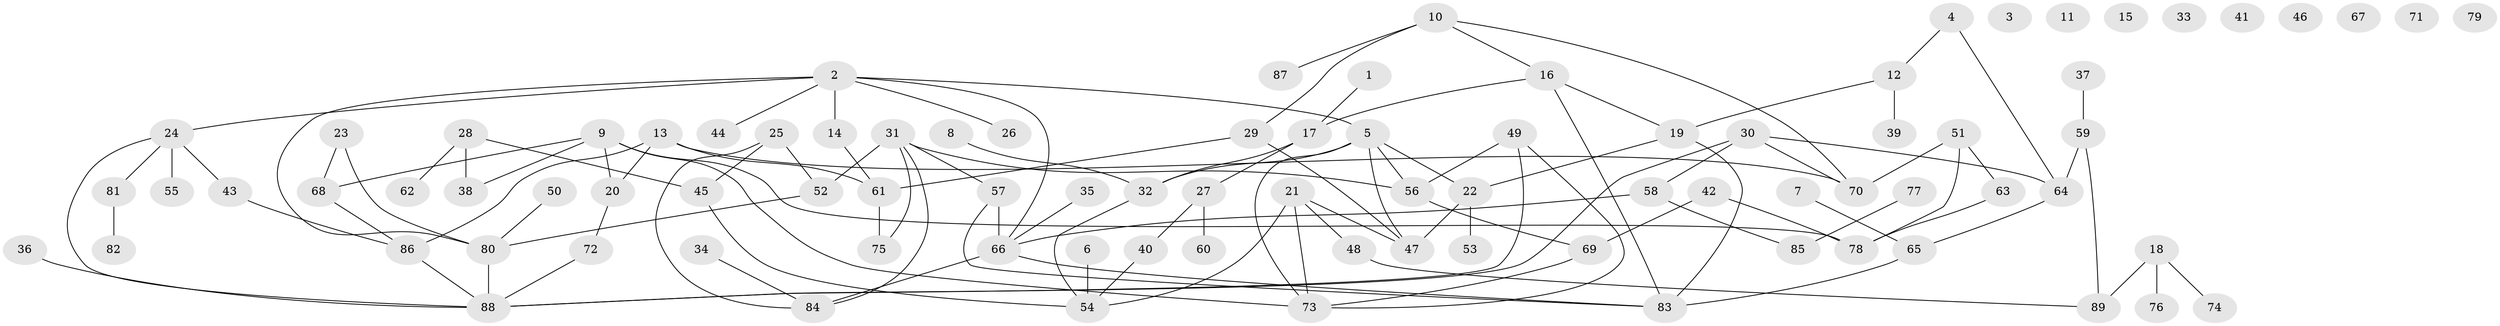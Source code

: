 // coarse degree distribution, {1: 0.22580645161290322, 10: 0.016129032258064516, 0: 0.14516129032258066, 2: 0.16129032258064516, 7: 0.03225806451612903, 3: 0.14516129032258066, 6: 0.08064516129032258, 4: 0.11290322580645161, 5: 0.08064516129032258}
// Generated by graph-tools (version 1.1) at 2025/23/03/03/25 07:23:25]
// undirected, 89 vertices, 115 edges
graph export_dot {
graph [start="1"]
  node [color=gray90,style=filled];
  1;
  2;
  3;
  4;
  5;
  6;
  7;
  8;
  9;
  10;
  11;
  12;
  13;
  14;
  15;
  16;
  17;
  18;
  19;
  20;
  21;
  22;
  23;
  24;
  25;
  26;
  27;
  28;
  29;
  30;
  31;
  32;
  33;
  34;
  35;
  36;
  37;
  38;
  39;
  40;
  41;
  42;
  43;
  44;
  45;
  46;
  47;
  48;
  49;
  50;
  51;
  52;
  53;
  54;
  55;
  56;
  57;
  58;
  59;
  60;
  61;
  62;
  63;
  64;
  65;
  66;
  67;
  68;
  69;
  70;
  71;
  72;
  73;
  74;
  75;
  76;
  77;
  78;
  79;
  80;
  81;
  82;
  83;
  84;
  85;
  86;
  87;
  88;
  89;
  1 -- 17;
  2 -- 5;
  2 -- 14;
  2 -- 24;
  2 -- 26;
  2 -- 44;
  2 -- 66;
  2 -- 80;
  4 -- 12;
  4 -- 64;
  5 -- 22;
  5 -- 32;
  5 -- 47;
  5 -- 56;
  5 -- 73;
  6 -- 54;
  7 -- 65;
  8 -- 32;
  9 -- 20;
  9 -- 38;
  9 -- 68;
  9 -- 73;
  9 -- 78;
  10 -- 16;
  10 -- 29;
  10 -- 70;
  10 -- 87;
  12 -- 19;
  12 -- 39;
  13 -- 20;
  13 -- 61;
  13 -- 70;
  13 -- 86;
  14 -- 61;
  16 -- 17;
  16 -- 19;
  16 -- 83;
  17 -- 27;
  17 -- 32;
  18 -- 74;
  18 -- 76;
  18 -- 89;
  19 -- 22;
  19 -- 83;
  20 -- 72;
  21 -- 47;
  21 -- 48;
  21 -- 54;
  21 -- 73;
  22 -- 47;
  22 -- 53;
  23 -- 68;
  23 -- 80;
  24 -- 43;
  24 -- 55;
  24 -- 81;
  24 -- 88;
  25 -- 45;
  25 -- 52;
  25 -- 84;
  27 -- 40;
  27 -- 60;
  28 -- 38;
  28 -- 45;
  28 -- 62;
  29 -- 47;
  29 -- 61;
  30 -- 58;
  30 -- 64;
  30 -- 70;
  30 -- 88;
  31 -- 52;
  31 -- 56;
  31 -- 57;
  31 -- 75;
  31 -- 84;
  32 -- 54;
  34 -- 84;
  35 -- 66;
  36 -- 88;
  37 -- 59;
  40 -- 54;
  42 -- 69;
  42 -- 78;
  43 -- 86;
  45 -- 54;
  48 -- 89;
  49 -- 56;
  49 -- 73;
  49 -- 88;
  50 -- 80;
  51 -- 63;
  51 -- 70;
  51 -- 78;
  52 -- 80;
  56 -- 69;
  57 -- 66;
  57 -- 83;
  58 -- 66;
  58 -- 85;
  59 -- 64;
  59 -- 89;
  61 -- 75;
  63 -- 78;
  64 -- 65;
  65 -- 83;
  66 -- 83;
  66 -- 84;
  68 -- 86;
  69 -- 73;
  72 -- 88;
  77 -- 85;
  80 -- 88;
  81 -- 82;
  86 -- 88;
}
